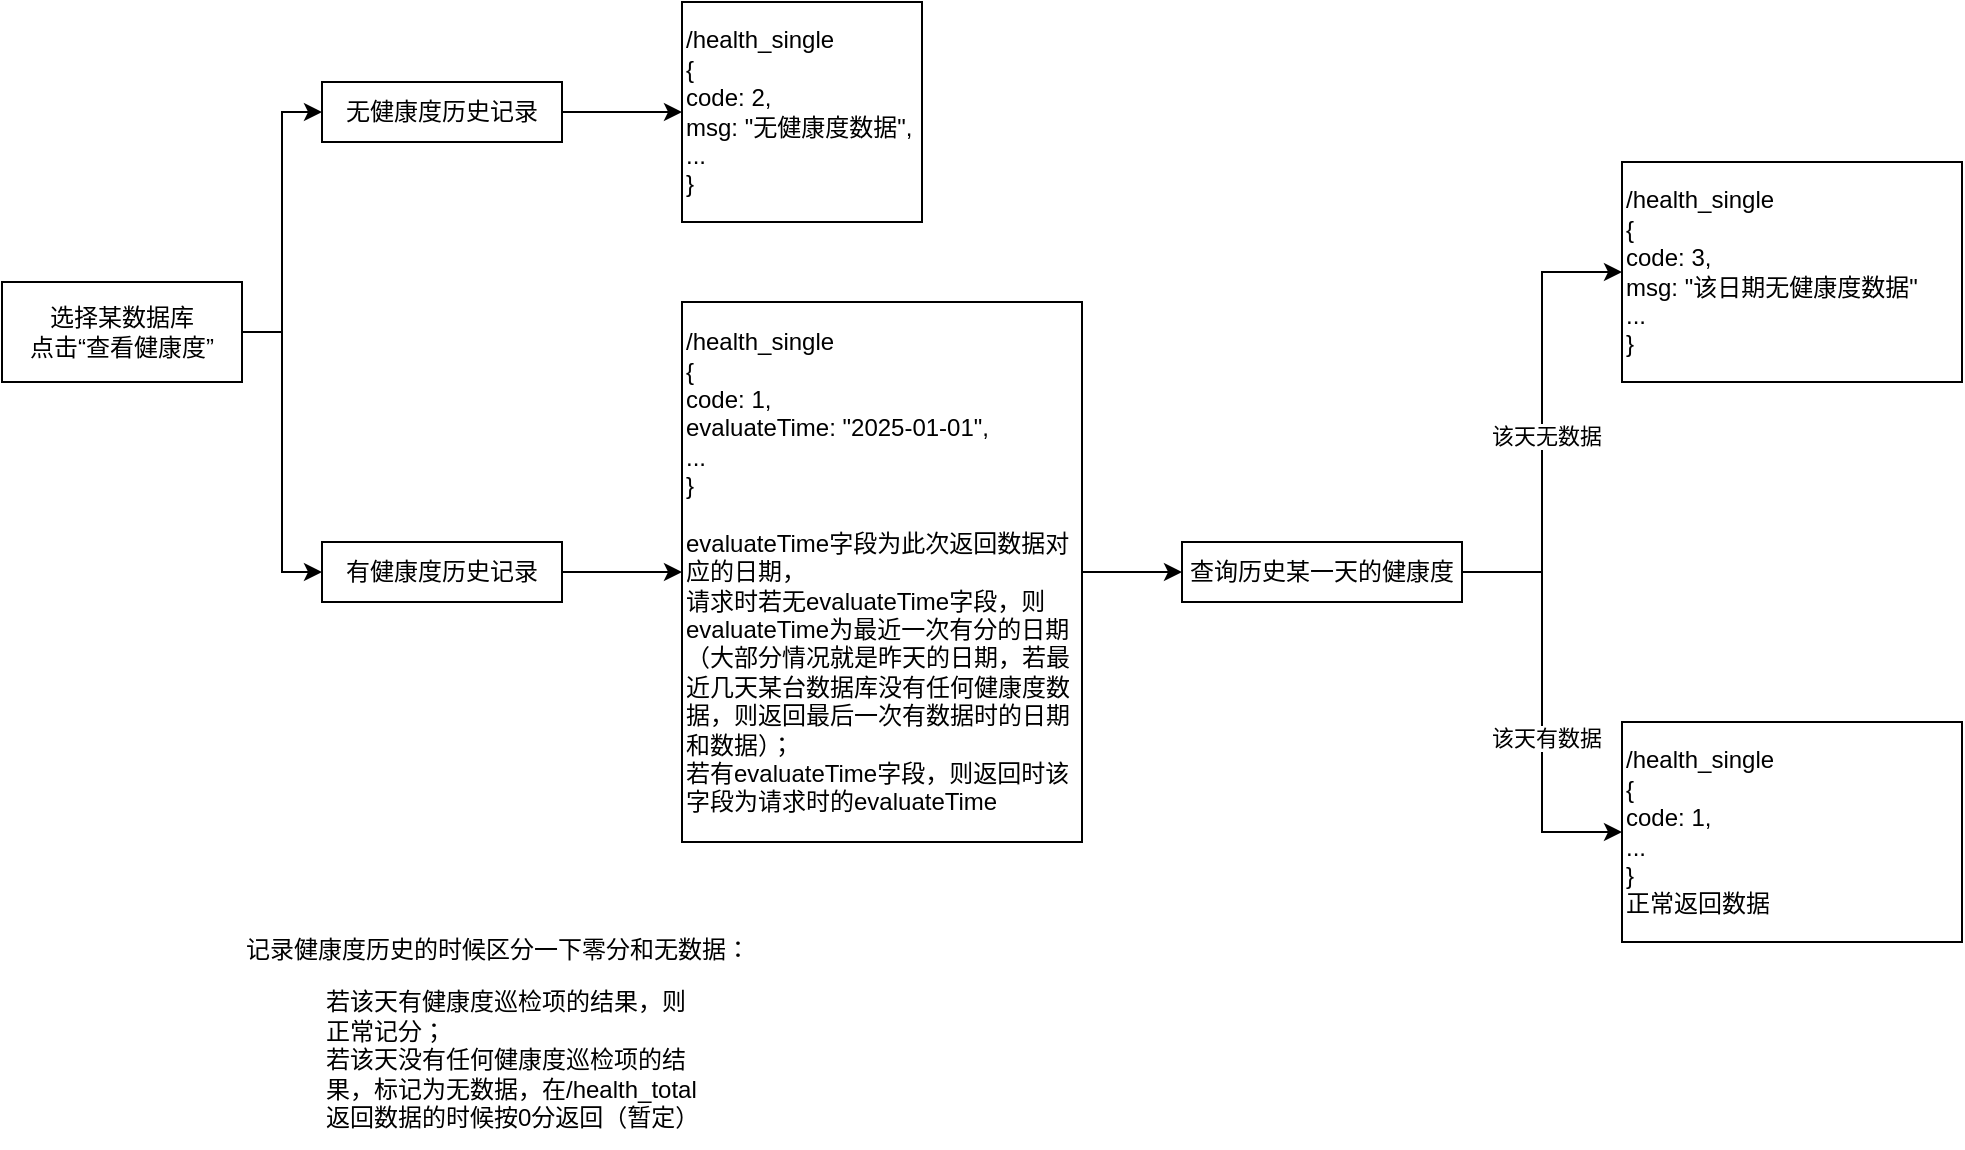 <mxfile version="26.0.4">
  <diagram name="第 1 页" id="yXZBx2AvGDgZ-T84-bRQ">
    <mxGraphModel dx="1067" dy="745" grid="1" gridSize="10" guides="1" tooltips="1" connect="1" arrows="1" fold="1" page="1" pageScale="1" pageWidth="827" pageHeight="1169" math="0" shadow="0">
      <root>
        <mxCell id="0" />
        <mxCell id="1" parent="0" />
        <mxCell id="8ljmCb-oFIhn69ZRCiRs-4" style="edgeStyle=orthogonalEdgeStyle;rounded=0;orthogonalLoop=1;jettySize=auto;html=1;exitX=1;exitY=0.5;exitDx=0;exitDy=0;entryX=0;entryY=0.5;entryDx=0;entryDy=0;" parent="1" source="8ljmCb-oFIhn69ZRCiRs-1" target="8ljmCb-oFIhn69ZRCiRs-2" edge="1">
          <mxGeometry relative="1" as="geometry" />
        </mxCell>
        <mxCell id="8ljmCb-oFIhn69ZRCiRs-5" style="edgeStyle=orthogonalEdgeStyle;rounded=0;orthogonalLoop=1;jettySize=auto;html=1;exitX=1;exitY=0.5;exitDx=0;exitDy=0;entryX=0;entryY=0.5;entryDx=0;entryDy=0;" parent="1" source="8ljmCb-oFIhn69ZRCiRs-1" target="8ljmCb-oFIhn69ZRCiRs-3" edge="1">
          <mxGeometry relative="1" as="geometry" />
        </mxCell>
        <mxCell id="8ljmCb-oFIhn69ZRCiRs-1" value="&lt;div&gt;选择某数据库&lt;/div&gt;&lt;div&gt;点击“查看健康度”&lt;br&gt;&lt;/div&gt;" style="rounded=0;whiteSpace=wrap;html=1;" parent="1" vertex="1">
          <mxGeometry x="180" y="240" width="120" height="50" as="geometry" />
        </mxCell>
        <mxCell id="8ljmCb-oFIhn69ZRCiRs-10" style="edgeStyle=orthogonalEdgeStyle;rounded=0;orthogonalLoop=1;jettySize=auto;html=1;exitX=1;exitY=0.5;exitDx=0;exitDy=0;entryX=0;entryY=0.5;entryDx=0;entryDy=0;" parent="1" source="8ljmCb-oFIhn69ZRCiRs-2" target="8ljmCb-oFIhn69ZRCiRs-6" edge="1">
          <mxGeometry relative="1" as="geometry" />
        </mxCell>
        <mxCell id="8ljmCb-oFIhn69ZRCiRs-2" value="无健康度历史记录" style="rounded=0;whiteSpace=wrap;html=1;" parent="1" vertex="1">
          <mxGeometry x="340" y="140" width="120" height="30" as="geometry" />
        </mxCell>
        <mxCell id="8ljmCb-oFIhn69ZRCiRs-9" style="edgeStyle=orthogonalEdgeStyle;rounded=0;orthogonalLoop=1;jettySize=auto;html=1;exitX=1;exitY=0.5;exitDx=0;exitDy=0;entryX=0;entryY=0.5;entryDx=0;entryDy=0;" parent="1" source="8ljmCb-oFIhn69ZRCiRs-3" target="8ljmCb-oFIhn69ZRCiRs-8" edge="1">
          <mxGeometry relative="1" as="geometry" />
        </mxCell>
        <mxCell id="8ljmCb-oFIhn69ZRCiRs-3" value="有健康度历史记录" style="rounded=0;whiteSpace=wrap;html=1;" parent="1" vertex="1">
          <mxGeometry x="340" y="370" width="120" height="30" as="geometry" />
        </mxCell>
        <mxCell id="8ljmCb-oFIhn69ZRCiRs-6" value="&lt;div align=&quot;left&quot;&gt;/health_single&lt;/div&gt;&lt;div align=&quot;left&quot;&gt;{&lt;/div&gt;&lt;div align=&quot;left&quot;&gt;code: 2,&amp;nbsp;&lt;/div&gt;&lt;div align=&quot;left&quot;&gt;msg: &quot;无健康度数据&quot;,&lt;/div&gt;&lt;div align=&quot;left&quot;&gt;...&lt;br&gt;&lt;/div&gt;&lt;div align=&quot;left&quot;&gt;}&lt;br&gt;&lt;/div&gt;" style="rounded=0;whiteSpace=wrap;html=1;align=left;" parent="1" vertex="1">
          <mxGeometry x="520" y="100" width="120" height="110" as="geometry" />
        </mxCell>
        <mxCell id="8ljmCb-oFIhn69ZRCiRs-14" style="edgeStyle=orthogonalEdgeStyle;rounded=0;orthogonalLoop=1;jettySize=auto;html=1;exitX=1;exitY=0.5;exitDx=0;exitDy=0;entryX=0;entryY=0.5;entryDx=0;entryDy=0;" parent="1" source="8ljmCb-oFIhn69ZRCiRs-8" target="8ljmCb-oFIhn69ZRCiRs-13" edge="1">
          <mxGeometry relative="1" as="geometry" />
        </mxCell>
        <mxCell id="8ljmCb-oFIhn69ZRCiRs-8" value="&lt;div align=&quot;left&quot;&gt;/health_single&lt;/div&gt;&lt;div align=&quot;left&quot;&gt;{&lt;/div&gt;&lt;div align=&quot;left&quot;&gt;code: 1,&amp;nbsp;&lt;/div&gt;&lt;div align=&quot;left&quot;&gt;evaluateTime: &quot;2025-01-01&quot;,&lt;/div&gt;&lt;div align=&quot;left&quot;&gt;...&lt;br&gt;&lt;/div&gt;&lt;div align=&quot;left&quot;&gt;}&lt;/div&gt;&lt;div align=&quot;left&quot;&gt;&lt;br&gt;&lt;/div&gt;&lt;div align=&quot;left&quot;&gt;evaluateTime字段为此次返回数据对应的日期，&lt;br&gt;&lt;/div&gt;&lt;div align=&quot;left&quot;&gt;请求时若无evaluateTime字段，则evaluateTime为最近一次有分的日期（大部分情况就是昨天的日期，若最近几天某台数据库没有任何健康度数据，则返回最后一次有数据时的日期和数据）；&lt;/div&gt;&lt;div align=&quot;left&quot;&gt;若有evaluateTime字段，则返回时该字段为请求时的evaluateTime&lt;br&gt;&lt;/div&gt;" style="rounded=0;whiteSpace=wrap;html=1;align=left;" parent="1" vertex="1">
          <mxGeometry x="520" y="250" width="200" height="270" as="geometry" />
        </mxCell>
        <mxCell id="8ljmCb-oFIhn69ZRCiRs-17" style="edgeStyle=orthogonalEdgeStyle;rounded=0;orthogonalLoop=1;jettySize=auto;html=1;exitX=1;exitY=0.5;exitDx=0;exitDy=0;entryX=0;entryY=0.5;entryDx=0;entryDy=0;" parent="1" source="8ljmCb-oFIhn69ZRCiRs-13" target="8ljmCb-oFIhn69ZRCiRs-15" edge="1">
          <mxGeometry relative="1" as="geometry" />
        </mxCell>
        <mxCell id="8ljmCb-oFIhn69ZRCiRs-20" value="该天无数据" style="edgeLabel;html=1;align=center;verticalAlign=middle;resizable=0;points=[];" parent="8ljmCb-oFIhn69ZRCiRs-17" vertex="1" connectable="0">
          <mxGeometry x="-0.057" y="-2" relative="1" as="geometry">
            <mxPoint as="offset" />
          </mxGeometry>
        </mxCell>
        <mxCell id="8ljmCb-oFIhn69ZRCiRs-18" style="edgeStyle=orthogonalEdgeStyle;rounded=0;orthogonalLoop=1;jettySize=auto;html=1;exitX=1;exitY=0.5;exitDx=0;exitDy=0;entryX=0;entryY=0.5;entryDx=0;entryDy=0;" parent="1" source="8ljmCb-oFIhn69ZRCiRs-13" target="8ljmCb-oFIhn69ZRCiRs-16" edge="1">
          <mxGeometry relative="1" as="geometry" />
        </mxCell>
        <mxCell id="8ljmCb-oFIhn69ZRCiRs-19" value="该天有数据" style="edgeLabel;html=1;align=center;verticalAlign=middle;resizable=0;points=[];" parent="8ljmCb-oFIhn69ZRCiRs-18" vertex="1" connectable="0">
          <mxGeometry x="0.165" y="2" relative="1" as="geometry">
            <mxPoint as="offset" />
          </mxGeometry>
        </mxCell>
        <mxCell id="8ljmCb-oFIhn69ZRCiRs-13" value="查询历史某一天的健康度" style="rounded=0;whiteSpace=wrap;html=1;" parent="1" vertex="1">
          <mxGeometry x="770" y="370" width="140" height="30" as="geometry" />
        </mxCell>
        <mxCell id="8ljmCb-oFIhn69ZRCiRs-15" value="&lt;div align=&quot;left&quot;&gt;/health_single&lt;/div&gt;&lt;div align=&quot;left&quot;&gt;{&lt;/div&gt;&lt;div align=&quot;left&quot;&gt;code: 3,&lt;/div&gt;&lt;div align=&quot;left&quot;&gt;msg: &quot;该日期无健康度数据&quot;&lt;/div&gt;&lt;div align=&quot;left&quot;&gt;...&lt;br&gt;&lt;/div&gt;&lt;div align=&quot;left&quot;&gt;}&lt;/div&gt;" style="rounded=0;whiteSpace=wrap;html=1;align=left;" parent="1" vertex="1">
          <mxGeometry x="990" y="180" width="170" height="110" as="geometry" />
        </mxCell>
        <mxCell id="8ljmCb-oFIhn69ZRCiRs-16" value="&lt;div align=&quot;left&quot;&gt;/health_single&lt;/div&gt;&lt;div align=&quot;left&quot;&gt;{&lt;/div&gt;&lt;div align=&quot;left&quot;&gt;code: 1,&lt;/div&gt;&lt;div align=&quot;left&quot;&gt;...&lt;br&gt;&lt;/div&gt;&lt;div align=&quot;left&quot;&gt;}&lt;/div&gt;&lt;div align=&quot;left&quot;&gt;正常返回数据&lt;/div&gt;" style="rounded=0;whiteSpace=wrap;html=1;align=left;" parent="1" vertex="1">
          <mxGeometry x="990" y="460" width="170" height="110" as="geometry" />
        </mxCell>
        <mxCell id="8ljmCb-oFIhn69ZRCiRs-21" value="&lt;div&gt;记录健康度历史的时候区分一下零分和无数据：&lt;/div&gt;&lt;blockquote&gt;&lt;div&gt;若该天有健康度巡检项的结果，则正常记分；&lt;/div&gt;&lt;div&gt;若该天没有任何健康度巡检项的结果，标记为无数据，在/health_total返回数据的时候按0分返回（暂定）&lt;/div&gt;&lt;/blockquote&gt;" style="text;html=1;whiteSpace=wrap;overflow=hidden;rounded=0;" parent="1" vertex="1">
          <mxGeometry x="300" y="560" width="270" height="110" as="geometry" />
        </mxCell>
      </root>
    </mxGraphModel>
  </diagram>
</mxfile>
